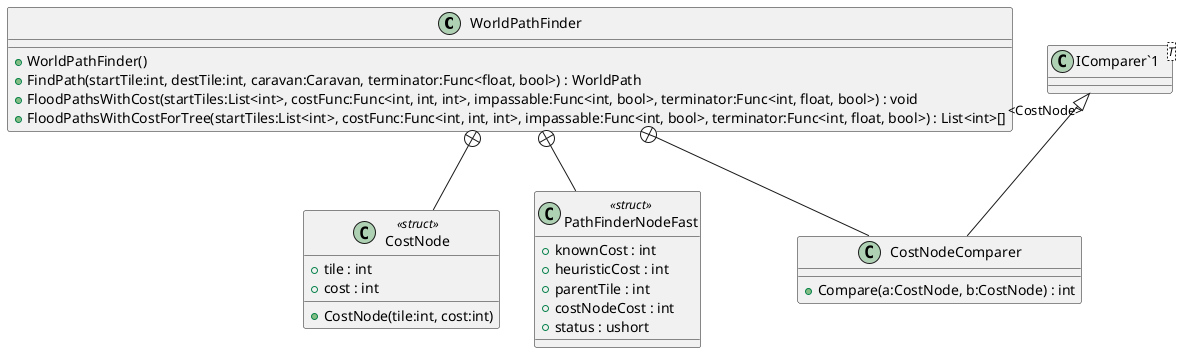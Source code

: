 @startuml
class WorldPathFinder {
    + WorldPathFinder()
    + FindPath(startTile:int, destTile:int, caravan:Caravan, terminator:Func<float, bool>) : WorldPath
    + FloodPathsWithCost(startTiles:List<int>, costFunc:Func<int, int, int>, impassable:Func<int, bool>, terminator:Func<int, float, bool>) : void
    + FloodPathsWithCostForTree(startTiles:List<int>, costFunc:Func<int, int, int>, impassable:Func<int, bool>, terminator:Func<int, float, bool>) : List<int>[]
}
class CostNode <<struct>> {
    + tile : int
    + cost : int
    + CostNode(tile:int, cost:int)
}
class PathFinderNodeFast <<struct>> {
    + knownCost : int
    + heuristicCost : int
    + parentTile : int
    + costNodeCost : int
    + status : ushort
}
class CostNodeComparer {
    + Compare(a:CostNode, b:CostNode) : int
}
class "IComparer`1"<T> {
}
WorldPathFinder +-- CostNode
WorldPathFinder +-- PathFinderNodeFast
WorldPathFinder +-- CostNodeComparer
"IComparer`1" "<CostNode>" <|-- CostNodeComparer
@enduml
